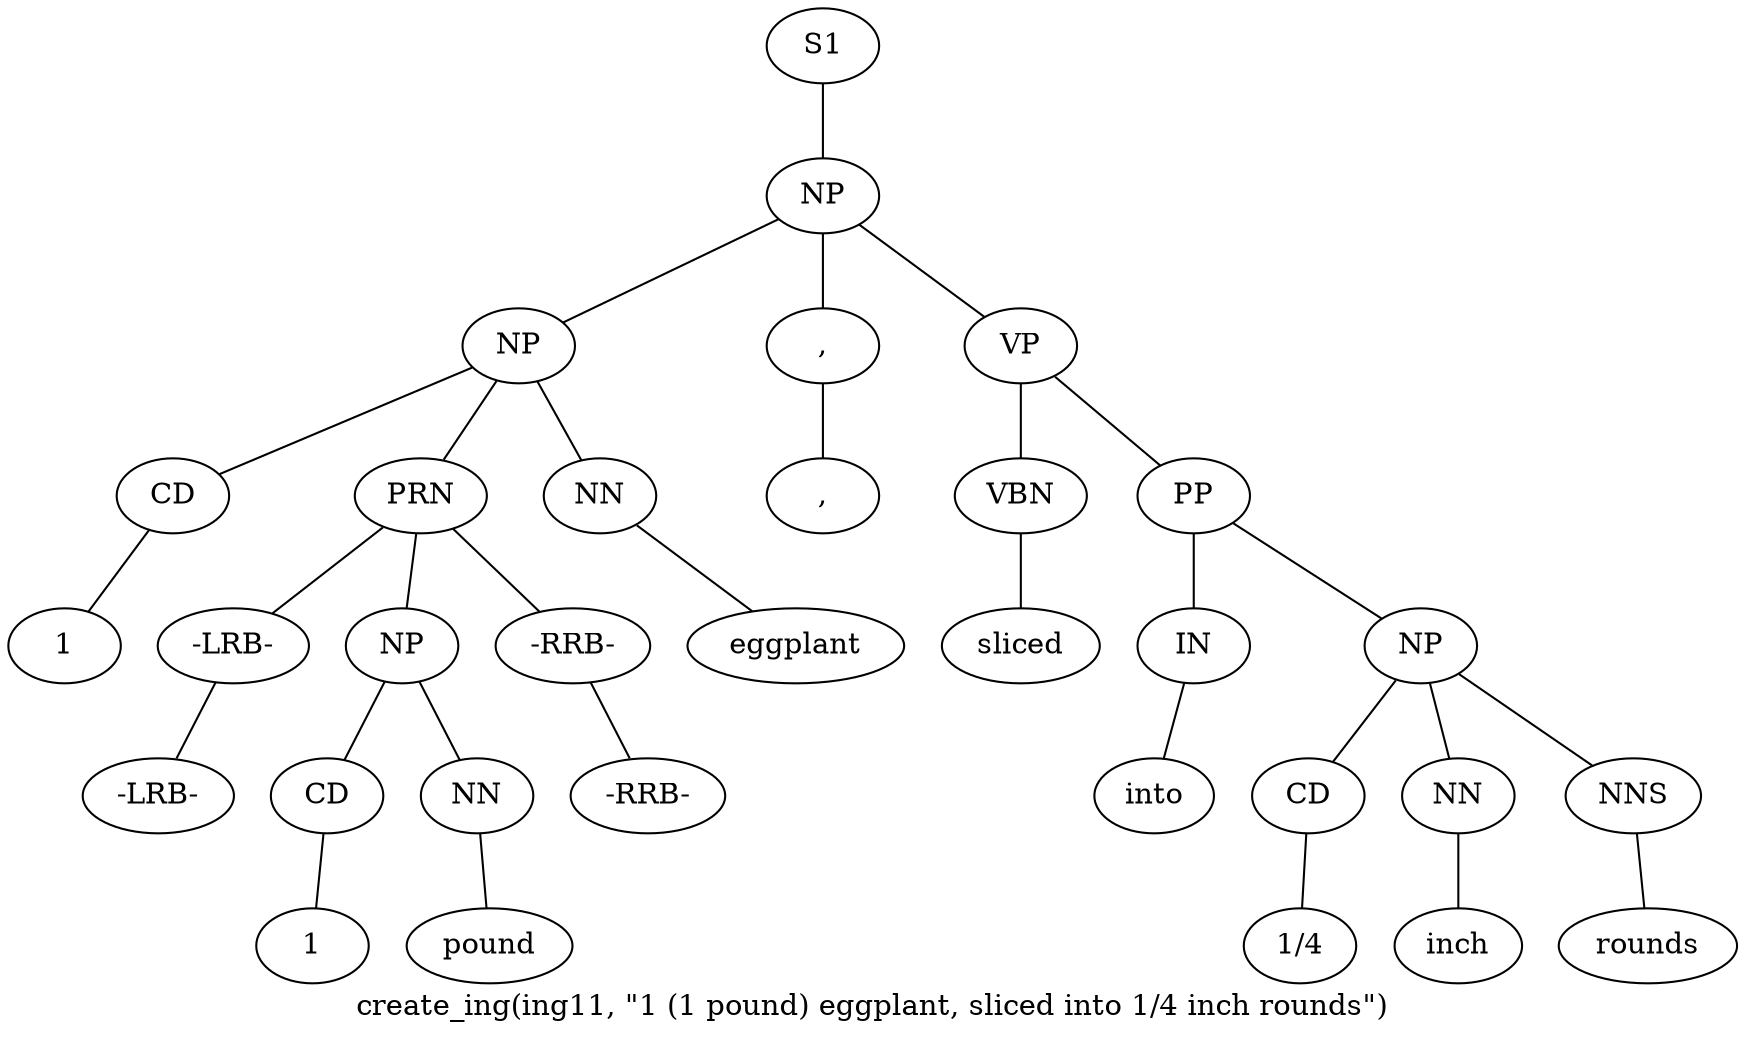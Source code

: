 graph SyntaxGraph {
	label = "create_ing(ing11, \"1 (1 pound) eggplant, sliced into 1/4 inch rounds\")";
	Node0 [label="S1"];
	Node1 [label="NP"];
	Node2 [label="NP"];
	Node3 [label="CD"];
	Node4 [label="1"];
	Node5 [label="PRN"];
	Node6 [label="-LRB-"];
	Node7 [label="-LRB-"];
	Node8 [label="NP"];
	Node9 [label="CD"];
	Node10 [label="1"];
	Node11 [label="NN"];
	Node12 [label="pound"];
	Node13 [label="-RRB-"];
	Node14 [label="-RRB-"];
	Node15 [label="NN"];
	Node16 [label="eggplant"];
	Node17 [label=","];
	Node18 [label=","];
	Node19 [label="VP"];
	Node20 [label="VBN"];
	Node21 [label="sliced"];
	Node22 [label="PP"];
	Node23 [label="IN"];
	Node24 [label="into"];
	Node25 [label="NP"];
	Node26 [label="CD"];
	Node27 [label="1/4"];
	Node28 [label="NN"];
	Node29 [label="inch"];
	Node30 [label="NNS"];
	Node31 [label="rounds"];

	Node0 -- Node1;
	Node1 -- Node2;
	Node1 -- Node17;
	Node1 -- Node19;
	Node2 -- Node3;
	Node2 -- Node5;
	Node2 -- Node15;
	Node3 -- Node4;
	Node5 -- Node6;
	Node5 -- Node8;
	Node5 -- Node13;
	Node6 -- Node7;
	Node8 -- Node9;
	Node8 -- Node11;
	Node9 -- Node10;
	Node11 -- Node12;
	Node13 -- Node14;
	Node15 -- Node16;
	Node17 -- Node18;
	Node19 -- Node20;
	Node19 -- Node22;
	Node20 -- Node21;
	Node22 -- Node23;
	Node22 -- Node25;
	Node23 -- Node24;
	Node25 -- Node26;
	Node25 -- Node28;
	Node25 -- Node30;
	Node26 -- Node27;
	Node28 -- Node29;
	Node30 -- Node31;
}